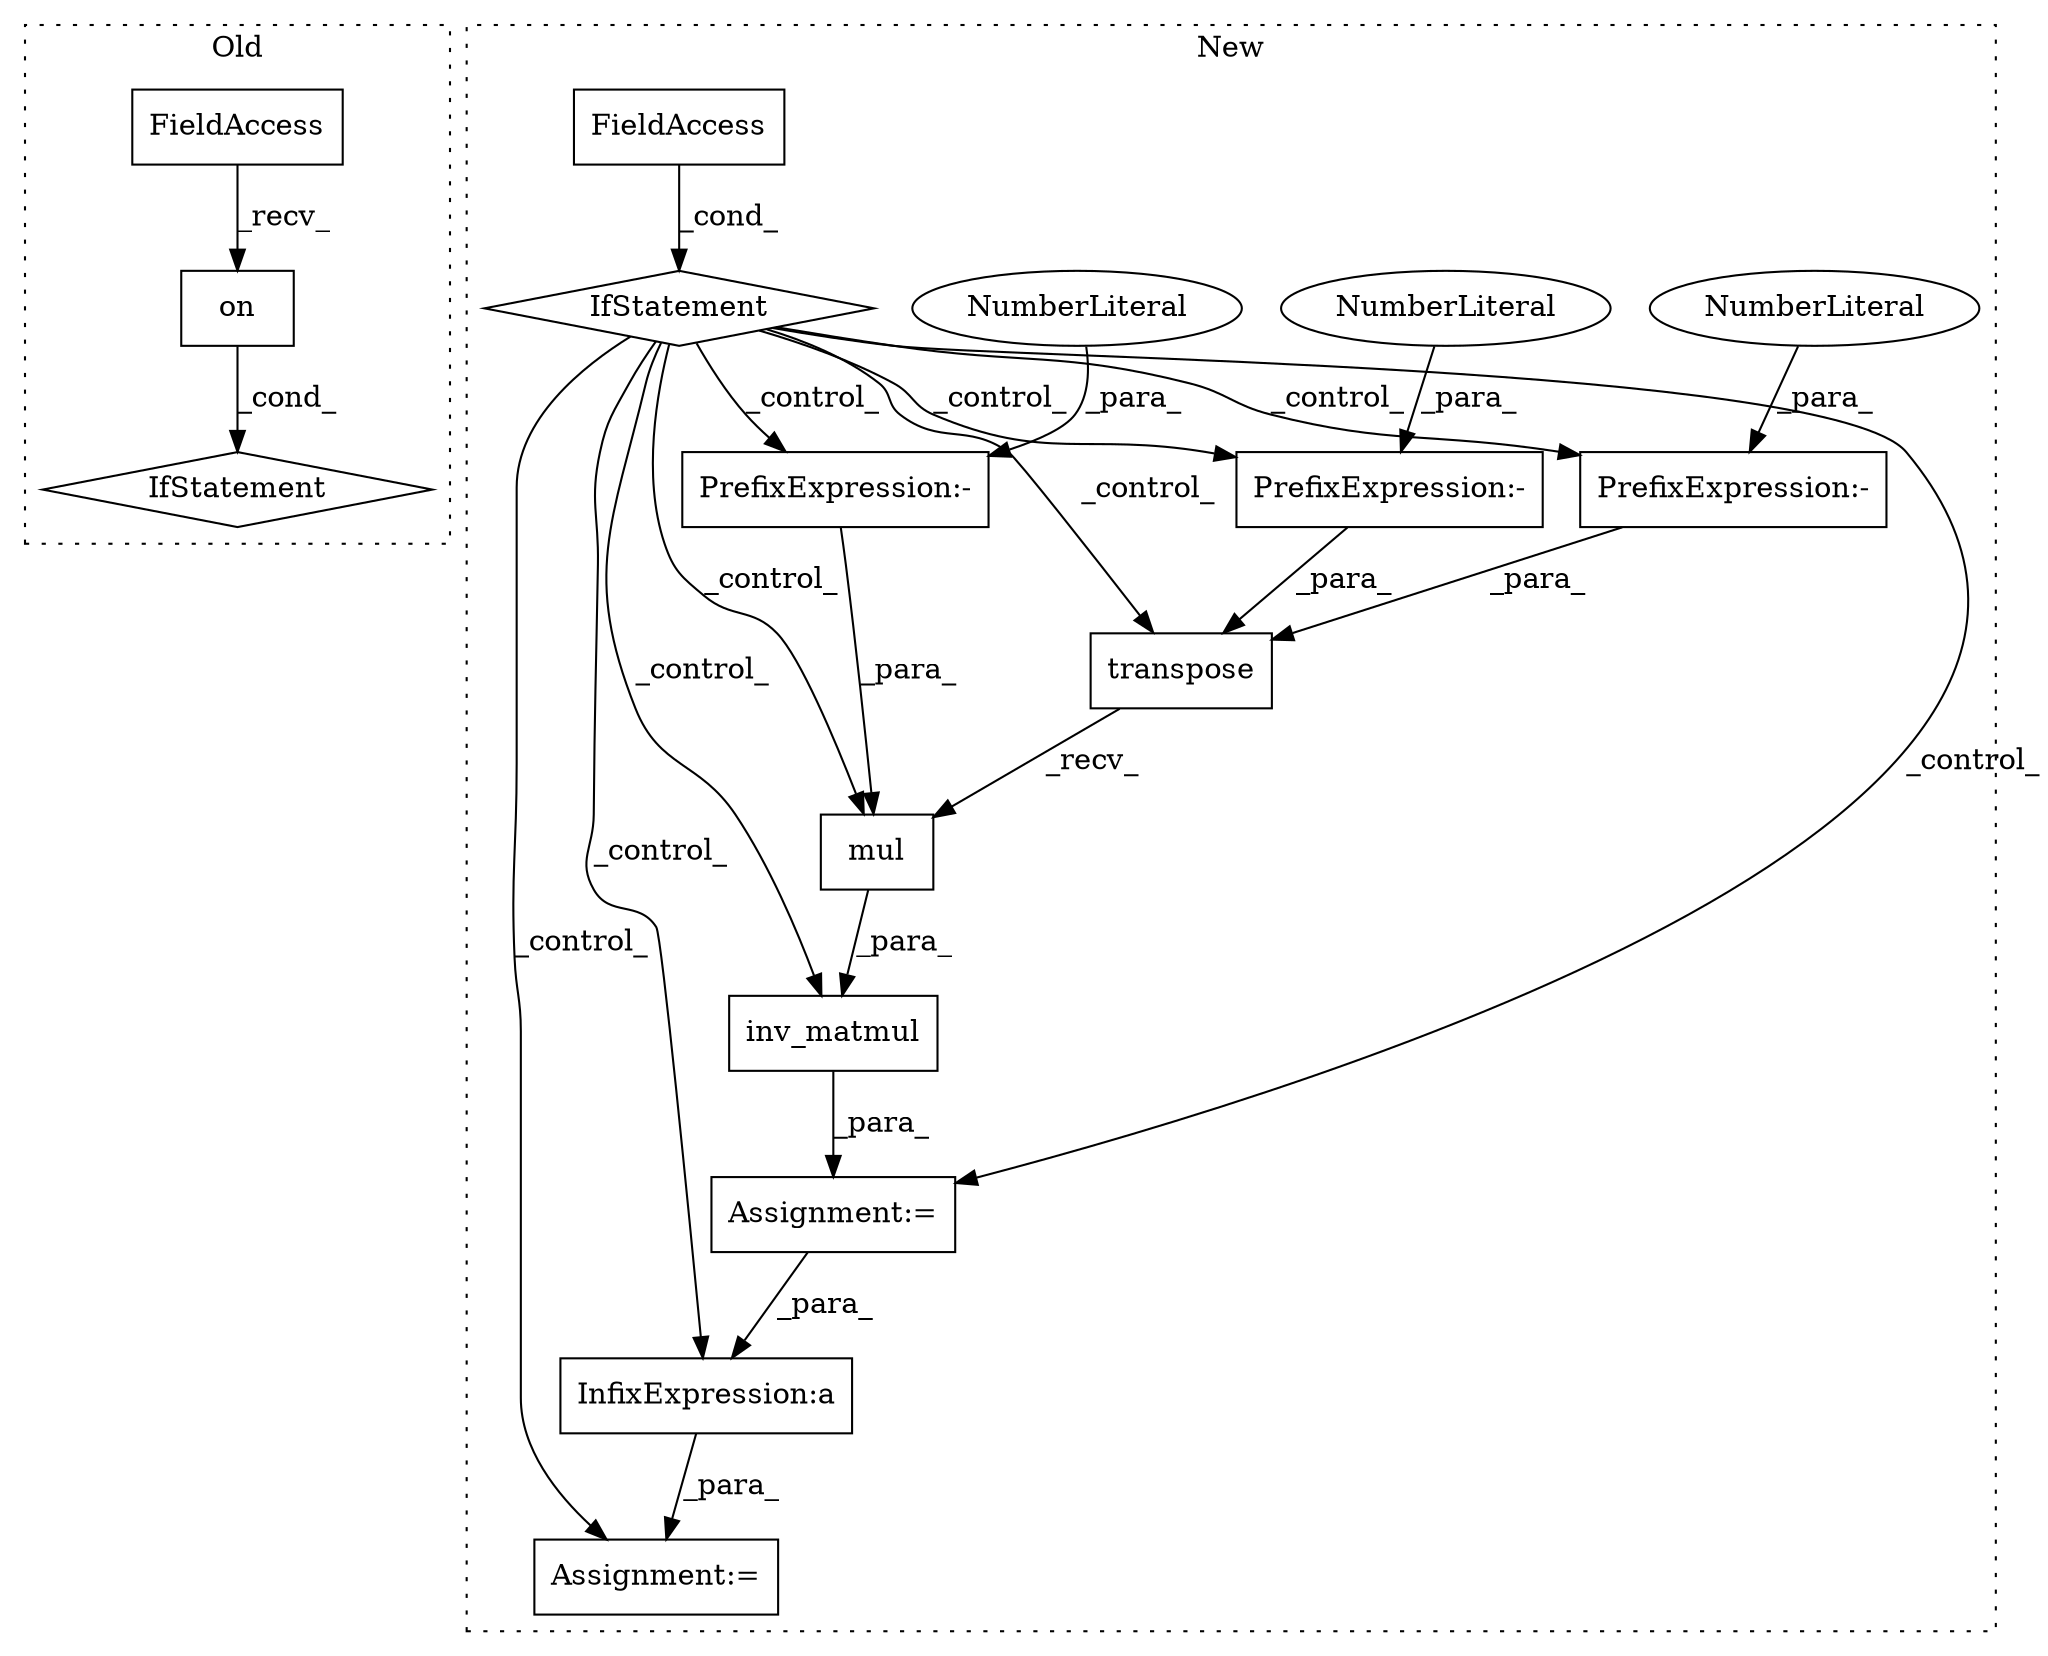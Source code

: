 digraph G {
subgraph cluster0 {
1 [label="on" a="32" s="8376" l="4" shape="box"];
11 [label="FieldAccess" a="22" s="8342" l="33" shape="box"];
13 [label="IfStatement" a="25" s="8338,8380" l="4,2" shape="diamond"];
label = "Old";
style="dotted";
}
subgraph cluster1 {
2 [label="mul" a="32" s="8477,8483" l="4,1" shape="box"];
3 [label="InfixExpression:a" a="27" s="8527" l="3" shape="box"];
4 [label="PrefixExpression:-" a="38" s="8481" l="1" shape="box"];
5 [label="NumberLiteral" a="34" s="8482" l="1" shape="ellipse"];
6 [label="PrefixExpression:-" a="38" s="8470" l="1" shape="box"];
7 [label="NumberLiteral" a="34" s="8471" l="1" shape="ellipse"];
8 [label="PrefixExpression:-" a="38" s="8473" l="1" shape="box"];
9 [label="NumberLiteral" a="34" s="8474" l="1" shape="ellipse"];
10 [label="FieldAccess" a="22" s="8223" l="13" shape="box"];
12 [label="IfStatement" a="25" s="8219,8236" l="4,2" shape="diamond"];
14 [label="transpose" a="32" s="8460,8475" l="10,1" shape="box"];
15 [label="Assignment:=" a="7" s="8510" l="1" shape="box"];
16 [label="Assignment:=" a="7" s="8396" l="1" shape="box"];
17 [label="inv_matmul" a="32" s="8415,8484" l="11,1" shape="box"];
label = "New";
style="dotted";
}
1 -> 13 [label="_cond_"];
2 -> 17 [label="_para_"];
3 -> 15 [label="_para_"];
4 -> 2 [label="_para_"];
5 -> 4 [label="_para_"];
6 -> 14 [label="_para_"];
7 -> 6 [label="_para_"];
8 -> 14 [label="_para_"];
9 -> 8 [label="_para_"];
10 -> 12 [label="_cond_"];
11 -> 1 [label="_recv_"];
12 -> 14 [label="_control_"];
12 -> 4 [label="_control_"];
12 -> 8 [label="_control_"];
12 -> 6 [label="_control_"];
12 -> 15 [label="_control_"];
12 -> 16 [label="_control_"];
12 -> 17 [label="_control_"];
12 -> 3 [label="_control_"];
12 -> 2 [label="_control_"];
14 -> 2 [label="_recv_"];
16 -> 3 [label="_para_"];
17 -> 16 [label="_para_"];
}